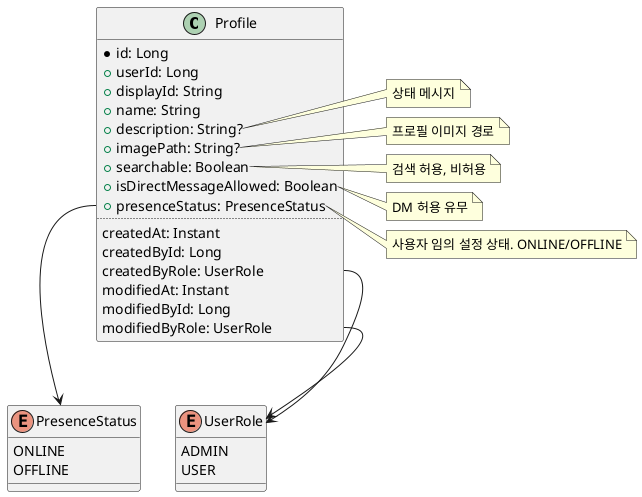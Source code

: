 @startuml
'https://plantuml.com/class-diagram

class Profile {
  *id: Long
  +userId: Long
  +displayId: String
  +name: String
  +description: String?
  +imagePath: String?
  +searchable: Boolean
  +isDirectMessageAllowed: Boolean
  +presenceStatus: PresenceStatus
  ..
  createdAt: Instant
  createdById: Long
  createdByRole: UserRole
  modifiedAt: Instant
  modifiedById: Long
  modifiedByRole: UserRole
}

enum PresenceStatus {
  ONLINE
  OFFLINE
}

enum UserRole {
  ADMIN
  USER
}

Profile::presenceStatus --> PresenceStatus
Profile::createdByRole --> UserRole
Profile::modifiedByRole --> UserRole

note right of Profile::description
  상태 메시지
end note

note right of Profile::imagePath
  프로필 이미지 경로
end note

note right of Profile::searchable
  검색 허용, 비허용
end note

note right of Profile::isDirectMessageAllowed
  DM 허용 유무
end note

note right of Profile::presenceStatus
  사용자 임의 설정 상태. ONLINE/OFFLINE
end note

note right of Profile::searchable
  검색 허용, 비허용
end note

@enduml
